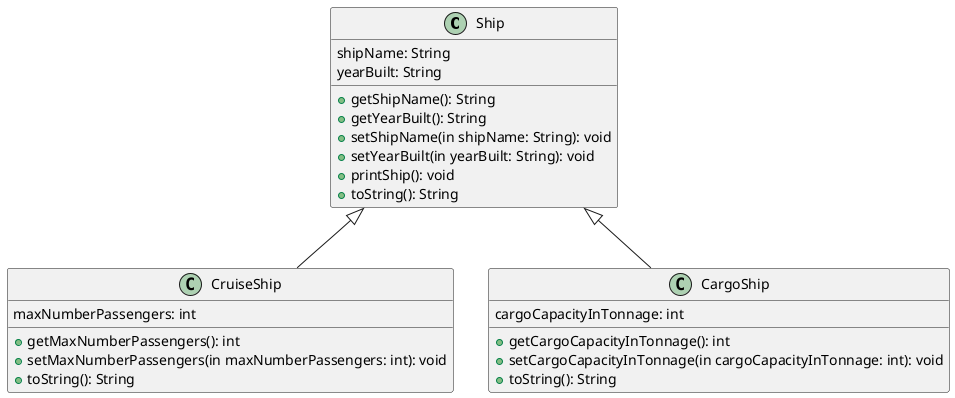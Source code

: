 @startuml
'https://plantuml.com/class-diagram

Ship <|-- CruiseShip
Ship <|-- CargoShip

class Ship {
shipName: String
yearBuilt: String
+ getShipName(): String
+ getYearBuilt(): String
+ setShipName(in shipName: String): void
+ setYearBuilt(in yearBuilt: String): void
+ printShip(): void
+ toString(): String
}

class CruiseShip{
maxNumberPassengers: int
+ getMaxNumberPassengers(): int
+ setMaxNumberPassengers(in maxNumberPassengers: int): void
+ toString(): String
}

class CargoShip{
cargoCapacityInTonnage: int
+ getCargoCapacityInTonnage(): int
+ setCargoCapacityInTonnage(in cargoCapacityInTonnage: int): void
+ toString(): String
}

@enduml

